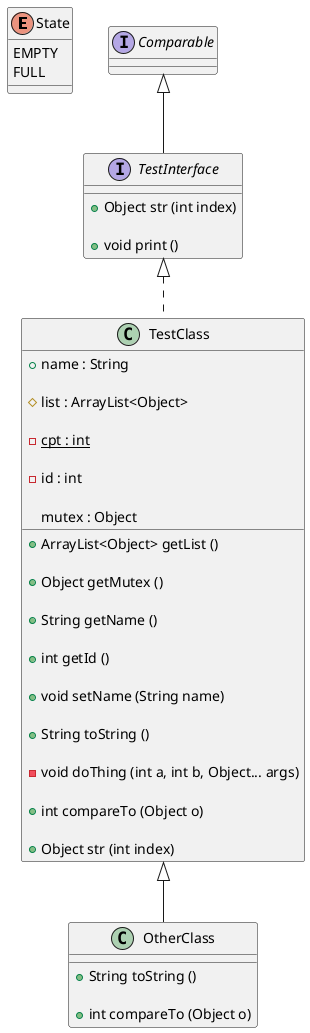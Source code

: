 @startuml

skinparam groupInheritance 2

enum State {
 EMPTY
 FULL
}

class TestClass implements TestInterface {
 + name : String 

 # list : ArrayList<Object> 

 - {static} cpt : int 

 - id : int 

 mutex : Object 

 + ArrayList<Object> getList ()

 + Object getMutex ()

 + String getName ()

 + int getId ()

 + void setName (String name)

 + String toString ()

 - void doThing (int a, int b, Object... args)

 + int compareTo (Object o)

 + Object str (int index)

}

class OtherClass extends TestClass {
 + String toString ()

 + int compareTo (Object o)

}

interface TestInterface extends Comparable {
 + Object str (int index)

 + void print ()

}

@enduml